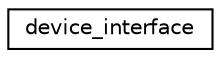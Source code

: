 digraph "Graphical Class Hierarchy"
{
 // LATEX_PDF_SIZE
  edge [fontname="Helvetica",fontsize="10",labelfontname="Helvetica",labelfontsize="10"];
  node [fontname="Helvetica",fontsize="10",shape=record];
  rankdir="LR";
  Node0 [label="device_interface",height=0.2,width=0.4,color="black", fillcolor="white", style="filled",URL="$structdevice__interface.html",tooltip=" "];
}
